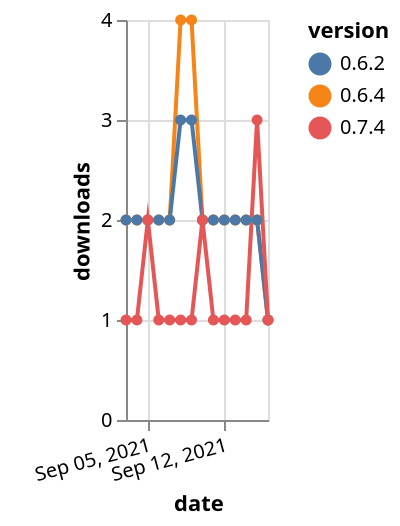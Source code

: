 {"$schema": "https://vega.github.io/schema/vega-lite/v5.json", "description": "A simple bar chart with embedded data.", "data": {"values": [{"date": "2021-09-03", "total": 2755, "delta": 2, "version": "0.6.4"}, {"date": "2021-09-04", "total": 2757, "delta": 2, "version": "0.6.4"}, {"date": "2021-09-05", "total": 2759, "delta": 2, "version": "0.6.4"}, {"date": "2021-09-06", "total": 2761, "delta": 2, "version": "0.6.4"}, {"date": "2021-09-07", "total": 2763, "delta": 2, "version": "0.6.4"}, {"date": "2021-09-08", "total": 2767, "delta": 4, "version": "0.6.4"}, {"date": "2021-09-09", "total": 2771, "delta": 4, "version": "0.6.4"}, {"date": "2021-09-10", "total": 2773, "delta": 2, "version": "0.6.4"}, {"date": "2021-09-11", "total": 2775, "delta": 2, "version": "0.6.4"}, {"date": "2021-09-12", "total": 2777, "delta": 2, "version": "0.6.4"}, {"date": "2021-09-13", "total": 2779, "delta": 2, "version": "0.6.4"}, {"date": "2021-09-14", "total": 2781, "delta": 2, "version": "0.6.4"}, {"date": "2021-09-15", "total": 2783, "delta": 2, "version": "0.6.4"}, {"date": "2021-09-16", "total": 2784, "delta": 1, "version": "0.6.4"}, {"date": "2021-09-03", "total": 2547, "delta": 2, "version": "0.6.2"}, {"date": "2021-09-04", "total": 2549, "delta": 2, "version": "0.6.2"}, {"date": "2021-09-05", "total": 2551, "delta": 2, "version": "0.6.2"}, {"date": "2021-09-06", "total": 2553, "delta": 2, "version": "0.6.2"}, {"date": "2021-09-07", "total": 2555, "delta": 2, "version": "0.6.2"}, {"date": "2021-09-08", "total": 2558, "delta": 3, "version": "0.6.2"}, {"date": "2021-09-09", "total": 2561, "delta": 3, "version": "0.6.2"}, {"date": "2021-09-10", "total": 2563, "delta": 2, "version": "0.6.2"}, {"date": "2021-09-11", "total": 2565, "delta": 2, "version": "0.6.2"}, {"date": "2021-09-12", "total": 2567, "delta": 2, "version": "0.6.2"}, {"date": "2021-09-13", "total": 2569, "delta": 2, "version": "0.6.2"}, {"date": "2021-09-14", "total": 2571, "delta": 2, "version": "0.6.2"}, {"date": "2021-09-15", "total": 2573, "delta": 2, "version": "0.6.2"}, {"date": "2021-09-16", "total": 2574, "delta": 1, "version": "0.6.2"}, {"date": "2021-09-03", "total": 264, "delta": 1, "version": "0.7.4"}, {"date": "2021-09-04", "total": 265, "delta": 1, "version": "0.7.4"}, {"date": "2021-09-05", "total": 267, "delta": 2, "version": "0.7.4"}, {"date": "2021-09-06", "total": 268, "delta": 1, "version": "0.7.4"}, {"date": "2021-09-07", "total": 269, "delta": 1, "version": "0.7.4"}, {"date": "2021-09-08", "total": 270, "delta": 1, "version": "0.7.4"}, {"date": "2021-09-09", "total": 271, "delta": 1, "version": "0.7.4"}, {"date": "2021-09-10", "total": 273, "delta": 2, "version": "0.7.4"}, {"date": "2021-09-11", "total": 274, "delta": 1, "version": "0.7.4"}, {"date": "2021-09-12", "total": 275, "delta": 1, "version": "0.7.4"}, {"date": "2021-09-13", "total": 276, "delta": 1, "version": "0.7.4"}, {"date": "2021-09-14", "total": 277, "delta": 1, "version": "0.7.4"}, {"date": "2021-09-15", "total": 280, "delta": 3, "version": "0.7.4"}, {"date": "2021-09-16", "total": 281, "delta": 1, "version": "0.7.4"}]}, "width": "container", "mark": {"type": "line", "point": {"filled": true}}, "encoding": {"x": {"field": "date", "type": "temporal", "timeUnit": "yearmonthdate", "title": "date", "axis": {"labelAngle": -15}}, "y": {"field": "delta", "type": "quantitative", "title": "downloads"}, "color": {"field": "version", "type": "nominal"}, "tooltip": {"field": "delta"}}}